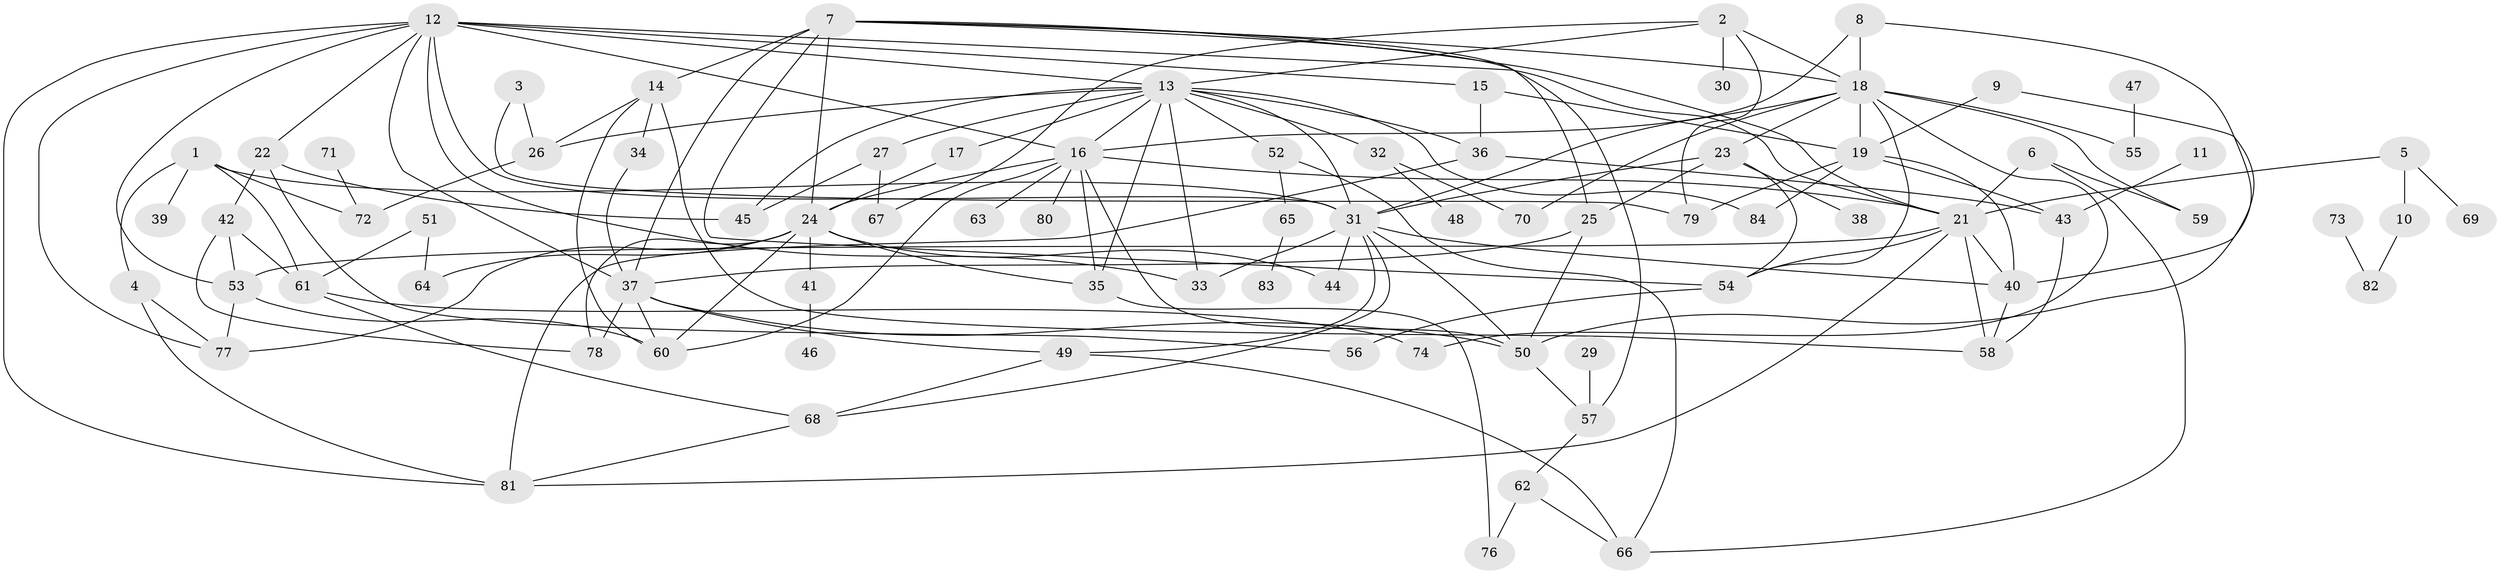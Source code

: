 // original degree distribution, {1: 0.14388489208633093, 3: 0.2014388489208633, 4: 0.2014388489208633, 6: 0.06474820143884892, 2: 0.2517985611510791, 5: 0.09352517985611511, 0: 0.02158273381294964, 7: 0.014388489208633094, 9: 0.007194244604316547}
// Generated by graph-tools (version 1.1) at 2025/48/03/04/25 22:48:09]
// undirected, 81 vertices, 151 edges
graph export_dot {
  node [color=gray90,style=filled];
  1;
  2;
  3;
  4;
  5;
  6;
  7;
  8;
  9;
  10;
  11;
  12;
  13;
  14;
  15;
  16;
  17;
  18;
  19;
  21;
  22;
  23;
  24;
  25;
  26;
  27;
  29;
  30;
  31;
  32;
  33;
  34;
  35;
  36;
  37;
  38;
  39;
  40;
  41;
  42;
  43;
  44;
  45;
  46;
  47;
  48;
  49;
  50;
  51;
  52;
  53;
  54;
  55;
  56;
  57;
  58;
  59;
  60;
  61;
  62;
  63;
  64;
  65;
  66;
  67;
  68;
  69;
  70;
  71;
  72;
  73;
  74;
  76;
  77;
  78;
  79;
  80;
  81;
  82;
  83;
  84;
  1 -- 4 [weight=1.0];
  1 -- 31 [weight=1.0];
  1 -- 39 [weight=1.0];
  1 -- 61 [weight=1.0];
  1 -- 72 [weight=1.0];
  2 -- 13 [weight=1.0];
  2 -- 18 [weight=2.0];
  2 -- 30 [weight=1.0];
  2 -- 67 [weight=2.0];
  2 -- 79 [weight=1.0];
  3 -- 26 [weight=1.0];
  3 -- 79 [weight=1.0];
  4 -- 77 [weight=1.0];
  4 -- 81 [weight=1.0];
  5 -- 10 [weight=1.0];
  5 -- 21 [weight=1.0];
  5 -- 69 [weight=1.0];
  6 -- 21 [weight=1.0];
  6 -- 59 [weight=1.0];
  6 -- 66 [weight=1.0];
  7 -- 14 [weight=2.0];
  7 -- 18 [weight=1.0];
  7 -- 21 [weight=1.0];
  7 -- 24 [weight=1.0];
  7 -- 25 [weight=1.0];
  7 -- 37 [weight=1.0];
  7 -- 54 [weight=1.0];
  7 -- 57 [weight=1.0];
  8 -- 16 [weight=1.0];
  8 -- 18 [weight=1.0];
  8 -- 40 [weight=1.0];
  9 -- 19 [weight=1.0];
  9 -- 50 [weight=1.0];
  10 -- 82 [weight=1.0];
  11 -- 43 [weight=1.0];
  12 -- 13 [weight=1.0];
  12 -- 15 [weight=1.0];
  12 -- 16 [weight=1.0];
  12 -- 21 [weight=2.0];
  12 -- 22 [weight=1.0];
  12 -- 31 [weight=1.0];
  12 -- 33 [weight=1.0];
  12 -- 37 [weight=1.0];
  12 -- 53 [weight=1.0];
  12 -- 77 [weight=1.0];
  12 -- 81 [weight=1.0];
  13 -- 16 [weight=1.0];
  13 -- 17 [weight=1.0];
  13 -- 26 [weight=1.0];
  13 -- 27 [weight=1.0];
  13 -- 31 [weight=1.0];
  13 -- 32 [weight=1.0];
  13 -- 33 [weight=1.0];
  13 -- 35 [weight=1.0];
  13 -- 36 [weight=1.0];
  13 -- 45 [weight=1.0];
  13 -- 52 [weight=1.0];
  13 -- 84 [weight=1.0];
  14 -- 26 [weight=1.0];
  14 -- 34 [weight=1.0];
  14 -- 58 [weight=1.0];
  14 -- 60 [weight=1.0];
  15 -- 19 [weight=1.0];
  15 -- 36 [weight=1.0];
  16 -- 21 [weight=2.0];
  16 -- 24 [weight=2.0];
  16 -- 35 [weight=1.0];
  16 -- 50 [weight=1.0];
  16 -- 60 [weight=1.0];
  16 -- 63 [weight=1.0];
  16 -- 80 [weight=1.0];
  17 -- 24 [weight=1.0];
  18 -- 19 [weight=1.0];
  18 -- 23 [weight=1.0];
  18 -- 31 [weight=1.0];
  18 -- 54 [weight=1.0];
  18 -- 55 [weight=1.0];
  18 -- 59 [weight=1.0];
  18 -- 70 [weight=1.0];
  18 -- 74 [weight=1.0];
  19 -- 40 [weight=1.0];
  19 -- 43 [weight=1.0];
  19 -- 79 [weight=1.0];
  19 -- 84 [weight=1.0];
  21 -- 40 [weight=1.0];
  21 -- 53 [weight=1.0];
  21 -- 54 [weight=1.0];
  21 -- 58 [weight=1.0];
  21 -- 81 [weight=1.0];
  22 -- 42 [weight=1.0];
  22 -- 45 [weight=1.0];
  22 -- 56 [weight=1.0];
  23 -- 25 [weight=1.0];
  23 -- 31 [weight=1.0];
  23 -- 38 [weight=1.0];
  23 -- 54 [weight=1.0];
  24 -- 35 [weight=1.0];
  24 -- 41 [weight=1.0];
  24 -- 44 [weight=1.0];
  24 -- 60 [weight=1.0];
  24 -- 64 [weight=1.0];
  24 -- 77 [weight=1.0];
  24 -- 78 [weight=1.0];
  25 -- 37 [weight=1.0];
  25 -- 50 [weight=1.0];
  26 -- 72 [weight=1.0];
  27 -- 45 [weight=1.0];
  27 -- 67 [weight=1.0];
  29 -- 57 [weight=1.0];
  31 -- 33 [weight=1.0];
  31 -- 40 [weight=1.0];
  31 -- 44 [weight=1.0];
  31 -- 49 [weight=1.0];
  31 -- 50 [weight=1.0];
  31 -- 68 [weight=1.0];
  32 -- 48 [weight=1.0];
  32 -- 70 [weight=1.0];
  34 -- 37 [weight=1.0];
  35 -- 76 [weight=1.0];
  36 -- 43 [weight=1.0];
  36 -- 81 [weight=1.0];
  37 -- 49 [weight=1.0];
  37 -- 50 [weight=1.0];
  37 -- 60 [weight=1.0];
  37 -- 78 [weight=1.0];
  40 -- 58 [weight=1.0];
  41 -- 46 [weight=1.0];
  42 -- 53 [weight=1.0];
  42 -- 61 [weight=1.0];
  42 -- 78 [weight=1.0];
  43 -- 58 [weight=1.0];
  47 -- 55 [weight=1.0];
  49 -- 66 [weight=1.0];
  49 -- 68 [weight=1.0];
  50 -- 57 [weight=1.0];
  51 -- 61 [weight=1.0];
  51 -- 64 [weight=1.0];
  52 -- 65 [weight=1.0];
  52 -- 66 [weight=1.0];
  53 -- 60 [weight=1.0];
  53 -- 77 [weight=1.0];
  54 -- 56 [weight=1.0];
  57 -- 62 [weight=1.0];
  61 -- 68 [weight=1.0];
  61 -- 74 [weight=1.0];
  62 -- 66 [weight=1.0];
  62 -- 76 [weight=1.0];
  65 -- 83 [weight=1.0];
  68 -- 81 [weight=1.0];
  71 -- 72 [weight=1.0];
  73 -- 82 [weight=1.0];
}
